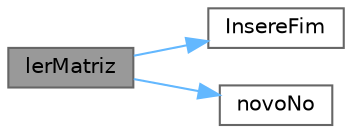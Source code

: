 digraph "lerMatriz"
{
 // LATEX_PDF_SIZE
  bgcolor="transparent";
  edge [fontname=Helvetica,fontsize=10,labelfontname=Helvetica,labelfontsize=10];
  node [fontname=Helvetica,fontsize=10,shape=box,height=0.2,width=0.4];
  rankdir="LR";
  Node1 [id="Node000001",label="lerMatriz",height=0.2,width=0.4,color="gray40", fillcolor="grey60", style="filled", fontcolor="black",tooltip=" "];
  Node1 -> Node2 [id="edge1_Node000001_Node000002",color="steelblue1",style="solid",tooltip=" "];
  Node2 [id="Node000002",label="InsereFim",height=0.2,width=0.4,color="grey40", fillcolor="white", style="filled",URL="$funcoes_8c.html#aae552150d05c4e9dc5229a8555fc3c78",tooltip=" "];
  Node1 -> Node3 [id="edge2_Node000001_Node000003",color="steelblue1",style="solid",tooltip=" "];
  Node3 [id="Node000003",label="novoNo",height=0.2,width=0.4,color="grey40", fillcolor="white", style="filled",URL="$funcoes_8c.html#a8c40bd83cd9539632bc7aae938f6cca8",tooltip=" "];
}
